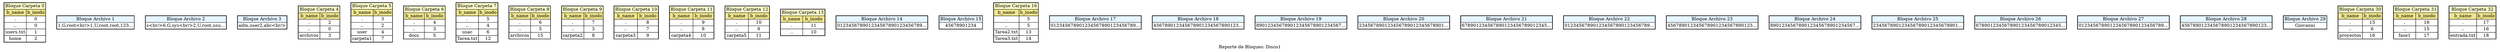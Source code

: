 digraph G {
  node [shape=plaintext];
  rankdir=TB;
  label="Reporte de Bloques: Disco1";
  bloque0 [label=<
    <table border="1" cellborder="1" cellspacing="0">
      <tr><td colspan="2" bgcolor="#FFFFCC">Bloque Carpeta 0</td></tr>
      <tr><td bgcolor="#F0E68C">b_name</td><td bgcolor="#F0E68C">b_inodo</td></tr>
      <tr><td>.</td><td>0</td></tr>
      <tr><td>..</td><td>0</td></tr>
      <tr><td>users.txt</td><td>1</td></tr>
      <tr><td>home</td><td>2</td></tr>
    </table>
  >];
  bloque1 [label=<
    <table border="1" cellborder="1" cellspacing="0">
      <tr><td bgcolor="#E6F5FF">Bloque Archivo 1</td></tr>
      <tr><td>1,G,root&lt;br/&gt;1,U,root,root,123...</td></tr>
    </table>
  >];
  bloque2 [label=<
    <table border="1" cellborder="1" cellspacing="0">
      <tr><td bgcolor="#E6F5FF">Bloque Archivo 2</td></tr>
      <tr><td>s&lt;br/&gt;6,G,sys&lt;br/&gt;2,U,root,usu...</td></tr>
    </table>
  >];
  bloque3 [label=<
    <table border="1" cellborder="1" cellspacing="0">
      <tr><td bgcolor="#E6F5FF">Bloque Archivo 3</td></tr>
      <tr><td>adm,user2,abc&lt;br/&gt;</td></tr>
    </table>
  >];
  bloque4 [label=<
    <table border="1" cellborder="1" cellspacing="0">
      <tr><td colspan="2" bgcolor="#FFFFCC">Bloque Carpeta 4</td></tr>
      <tr><td bgcolor="#F0E68C">b_name</td><td bgcolor="#F0E68C">b_inodo</td></tr>
      <tr><td>.</td><td>2</td></tr>
      <tr><td>..</td><td>0</td></tr>
      <tr><td>archivos</td><td>3</td></tr>
    </table>
  >];
  bloque5 [label=<
    <table border="1" cellborder="1" cellspacing="0">
      <tr><td colspan="2" bgcolor="#FFFFCC">Bloque Carpeta 5</td></tr>
      <tr><td bgcolor="#F0E68C">b_name</td><td bgcolor="#F0E68C">b_inodo</td></tr>
      <tr><td>.</td><td>3</td></tr>
      <tr><td>..</td><td>2</td></tr>
      <tr><td>user</td><td>4</td></tr>
      <tr><td>carpeta1</td><td>7</td></tr>
    </table>
  >];
  bloque6 [label=<
    <table border="1" cellborder="1" cellspacing="0">
      <tr><td colspan="2" bgcolor="#FFFFCC">Bloque Carpeta 6</td></tr>
      <tr><td bgcolor="#F0E68C">b_name</td><td bgcolor="#F0E68C">b_inodo</td></tr>
      <tr><td>.</td><td>4</td></tr>
      <tr><td>..</td><td>3</td></tr>
      <tr><td>docs</td><td>5</td></tr>
    </table>
  >];
  bloque7 [label=<
    <table border="1" cellborder="1" cellspacing="0">
      <tr><td colspan="2" bgcolor="#FFFFCC">Bloque Carpeta 7</td></tr>
      <tr><td bgcolor="#F0E68C">b_name</td><td bgcolor="#F0E68C">b_inodo</td></tr>
      <tr><td>.</td><td>5</td></tr>
      <tr><td>..</td><td>4</td></tr>
      <tr><td>usac</td><td>6</td></tr>
      <tr><td>Tarea.txt</td><td>12</td></tr>
    </table>
  >];
  bloque8 [label=<
    <table border="1" cellborder="1" cellspacing="0">
      <tr><td colspan="2" bgcolor="#FFFFCC">Bloque Carpeta 8</td></tr>
      <tr><td bgcolor="#F0E68C">b_name</td><td bgcolor="#F0E68C">b_inodo</td></tr>
      <tr><td>.</td><td>6</td></tr>
      <tr><td>..</td><td>5</td></tr>
      <tr><td>archivos</td><td>15</td></tr>
    </table>
  >];
  bloque9 [label=<
    <table border="1" cellborder="1" cellspacing="0">
      <tr><td colspan="2" bgcolor="#FFFFCC">Bloque Carpeta 9</td></tr>
      <tr><td bgcolor="#F0E68C">b_name</td><td bgcolor="#F0E68C">b_inodo</td></tr>
      <tr><td>.</td><td>7</td></tr>
      <tr><td>..</td><td>3</td></tr>
      <tr><td>carpeta2</td><td>8</td></tr>
    </table>
  >];
  bloque10 [label=<
    <table border="1" cellborder="1" cellspacing="0">
      <tr><td colspan="2" bgcolor="#FFFFCC">Bloque Carpeta 10</td></tr>
      <tr><td bgcolor="#F0E68C">b_name</td><td bgcolor="#F0E68C">b_inodo</td></tr>
      <tr><td>.</td><td>8</td></tr>
      <tr><td>..</td><td>7</td></tr>
      <tr><td>carpeta3</td><td>9</td></tr>
    </table>
  >];
  bloque11 [label=<
    <table border="1" cellborder="1" cellspacing="0">
      <tr><td colspan="2" bgcolor="#FFFFCC">Bloque Carpeta 11</td></tr>
      <tr><td bgcolor="#F0E68C">b_name</td><td bgcolor="#F0E68C">b_inodo</td></tr>
      <tr><td>.</td><td>9</td></tr>
      <tr><td>..</td><td>8</td></tr>
      <tr><td>carpeta4</td><td>10</td></tr>
    </table>
  >];
  bloque12 [label=<
    <table border="1" cellborder="1" cellspacing="0">
      <tr><td colspan="2" bgcolor="#FFFFCC">Bloque Carpeta 12</td></tr>
      <tr><td bgcolor="#F0E68C">b_name</td><td bgcolor="#F0E68C">b_inodo</td></tr>
      <tr><td>.</td><td>10</td></tr>
      <tr><td>..</td><td>9</td></tr>
      <tr><td>carpeta5</td><td>11</td></tr>
    </table>
  >];
  bloque13 [label=<
    <table border="1" cellborder="1" cellspacing="0">
      <tr><td colspan="2" bgcolor="#FFFFCC">Bloque Carpeta 13</td></tr>
      <tr><td bgcolor="#F0E68C">b_name</td><td bgcolor="#F0E68C">b_inodo</td></tr>
      <tr><td>.</td><td>11</td></tr>
      <tr><td>..</td><td>10</td></tr>
    </table>
  >];
  bloque14 [label=<
    <table border="1" cellborder="1" cellspacing="0">
      <tr><td bgcolor="#E6F5FF">Bloque Archivo 14</td></tr>
      <tr><td>012345678901234567890123456789...</td></tr>
    </table>
  >];
  bloque15 [label=<
    <table border="1" cellborder="1" cellspacing="0">
      <tr><td bgcolor="#E6F5FF">Bloque Archivo 15</td></tr>
      <tr><td>45678901234</td></tr>
    </table>
  >];
  bloque16 [label=<
    <table border="1" cellborder="1" cellspacing="0">
      <tr><td colspan="2" bgcolor="#FFFFCC">Bloque Carpeta 16</td></tr>
      <tr><td bgcolor="#F0E68C">b_name</td><td bgcolor="#F0E68C">b_inodo</td></tr>
      <tr><td>.</td><td>5</td></tr>
      <tr><td>..</td><td>5</td></tr>
      <tr><td>Tarea2.txt</td><td>13</td></tr>
      <tr><td>Tarea3.txt</td><td>14</td></tr>
    </table>
  >];
  bloque17 [label=<
    <table border="1" cellborder="1" cellspacing="0">
      <tr><td bgcolor="#E6F5FF">Bloque Archivo 17</td></tr>
      <tr><td>012345678901234567890123456789...</td></tr>
    </table>
  >];
  bloque18 [label=<
    <table border="1" cellborder="1" cellspacing="0">
      <tr><td bgcolor="#E6F5FF">Bloque Archivo 18</td></tr>
      <tr><td>456789012345678901234567890123...</td></tr>
    </table>
  >];
  bloque19 [label=<
    <table border="1" cellborder="1" cellspacing="0">
      <tr><td bgcolor="#E6F5FF">Bloque Archivo 19</td></tr>
      <tr><td>890123456789012345678901234567...</td></tr>
    </table>
  >];
  bloque20 [label=<
    <table border="1" cellborder="1" cellspacing="0">
      <tr><td bgcolor="#E6F5FF">Bloque Archivo 20</td></tr>
      <tr><td>234567890123456789012345678901...</td></tr>
    </table>
  >];
  bloque21 [label=<
    <table border="1" cellborder="1" cellspacing="0">
      <tr><td bgcolor="#E6F5FF">Bloque Archivo 21</td></tr>
      <tr><td>678901234567890123456789012345...</td></tr>
    </table>
  >];
  bloque22 [label=<
    <table border="1" cellborder="1" cellspacing="0">
      <tr><td bgcolor="#E6F5FF">Bloque Archivo 22</td></tr>
      <tr><td>012345678901234567890123456789...</td></tr>
    </table>
  >];
  bloque23 [label=<
    <table border="1" cellborder="1" cellspacing="0">
      <tr><td bgcolor="#E6F5FF">Bloque Archivo 23</td></tr>
      <tr><td>456789012345678901234567890123...</td></tr>
    </table>
  >];
  bloque24 [label=<
    <table border="1" cellborder="1" cellspacing="0">
      <tr><td bgcolor="#E6F5FF">Bloque Archivo 24</td></tr>
      <tr><td>890123456789012345678901234567...</td></tr>
    </table>
  >];
  bloque25 [label=<
    <table border="1" cellborder="1" cellspacing="0">
      <tr><td bgcolor="#E6F5FF">Bloque Archivo 25</td></tr>
      <tr><td>234567890123456789012345678901...</td></tr>
    </table>
  >];
  bloque26 [label=<
    <table border="1" cellborder="1" cellspacing="0">
      <tr><td bgcolor="#E6F5FF">Bloque Archivo 26</td></tr>
      <tr><td>678901234567890123456789012345...</td></tr>
    </table>
  >];
  bloque27 [label=<
    <table border="1" cellborder="1" cellspacing="0">
      <tr><td bgcolor="#E6F5FF">Bloque Archivo 27</td></tr>
      <tr><td>012345678901234567890123456789...</td></tr>
    </table>
  >];
  bloque28 [label=<
    <table border="1" cellborder="1" cellspacing="0">
      <tr><td bgcolor="#E6F5FF">Bloque Archivo 28</td></tr>
      <tr><td>456789012345678901234567890123...</td></tr>
    </table>
  >];
  bloque29 [label=<
    <table border="1" cellborder="1" cellspacing="0">
      <tr><td bgcolor="#E6F5FF">Bloque Archivo 29</td></tr>
      <tr><td>Giovanni</td></tr>
    </table>
  >];
  bloque30 [label=<
    <table border="1" cellborder="1" cellspacing="0">
      <tr><td colspan="2" bgcolor="#FFFFCC">Bloque Carpeta 30</td></tr>
      <tr><td bgcolor="#F0E68C">b_name</td><td bgcolor="#F0E68C">b_inodo</td></tr>
      <tr><td>.</td><td>15</td></tr>
      <tr><td>..</td><td>6</td></tr>
      <tr><td>proyectos</td><td>16</td></tr>
    </table>
  >];
  bloque31 [label=<
    <table border="1" cellborder="1" cellspacing="0">
      <tr><td colspan="2" bgcolor="#FFFFCC">Bloque Carpeta 31</td></tr>
      <tr><td bgcolor="#F0E68C">b_name</td><td bgcolor="#F0E68C">b_inodo</td></tr>
      <tr><td>.</td><td>16</td></tr>
      <tr><td>..</td><td>15</td></tr>
      <tr><td>fase1</td><td>17</td></tr>
    </table>
  >];
  bloque32 [label=<
    <table border="1" cellborder="1" cellspacing="0">
      <tr><td colspan="2" bgcolor="#FFFFCC">Bloque Carpeta 32</td></tr>
      <tr><td bgcolor="#F0E68C">b_name</td><td bgcolor="#F0E68C">b_inodo</td></tr>
      <tr><td>.</td><td>17</td></tr>
      <tr><td>..</td><td>16</td></tr>
      <tr><td>entrada.txt</td><td>18</td></tr>
    </table>
  >];
}
